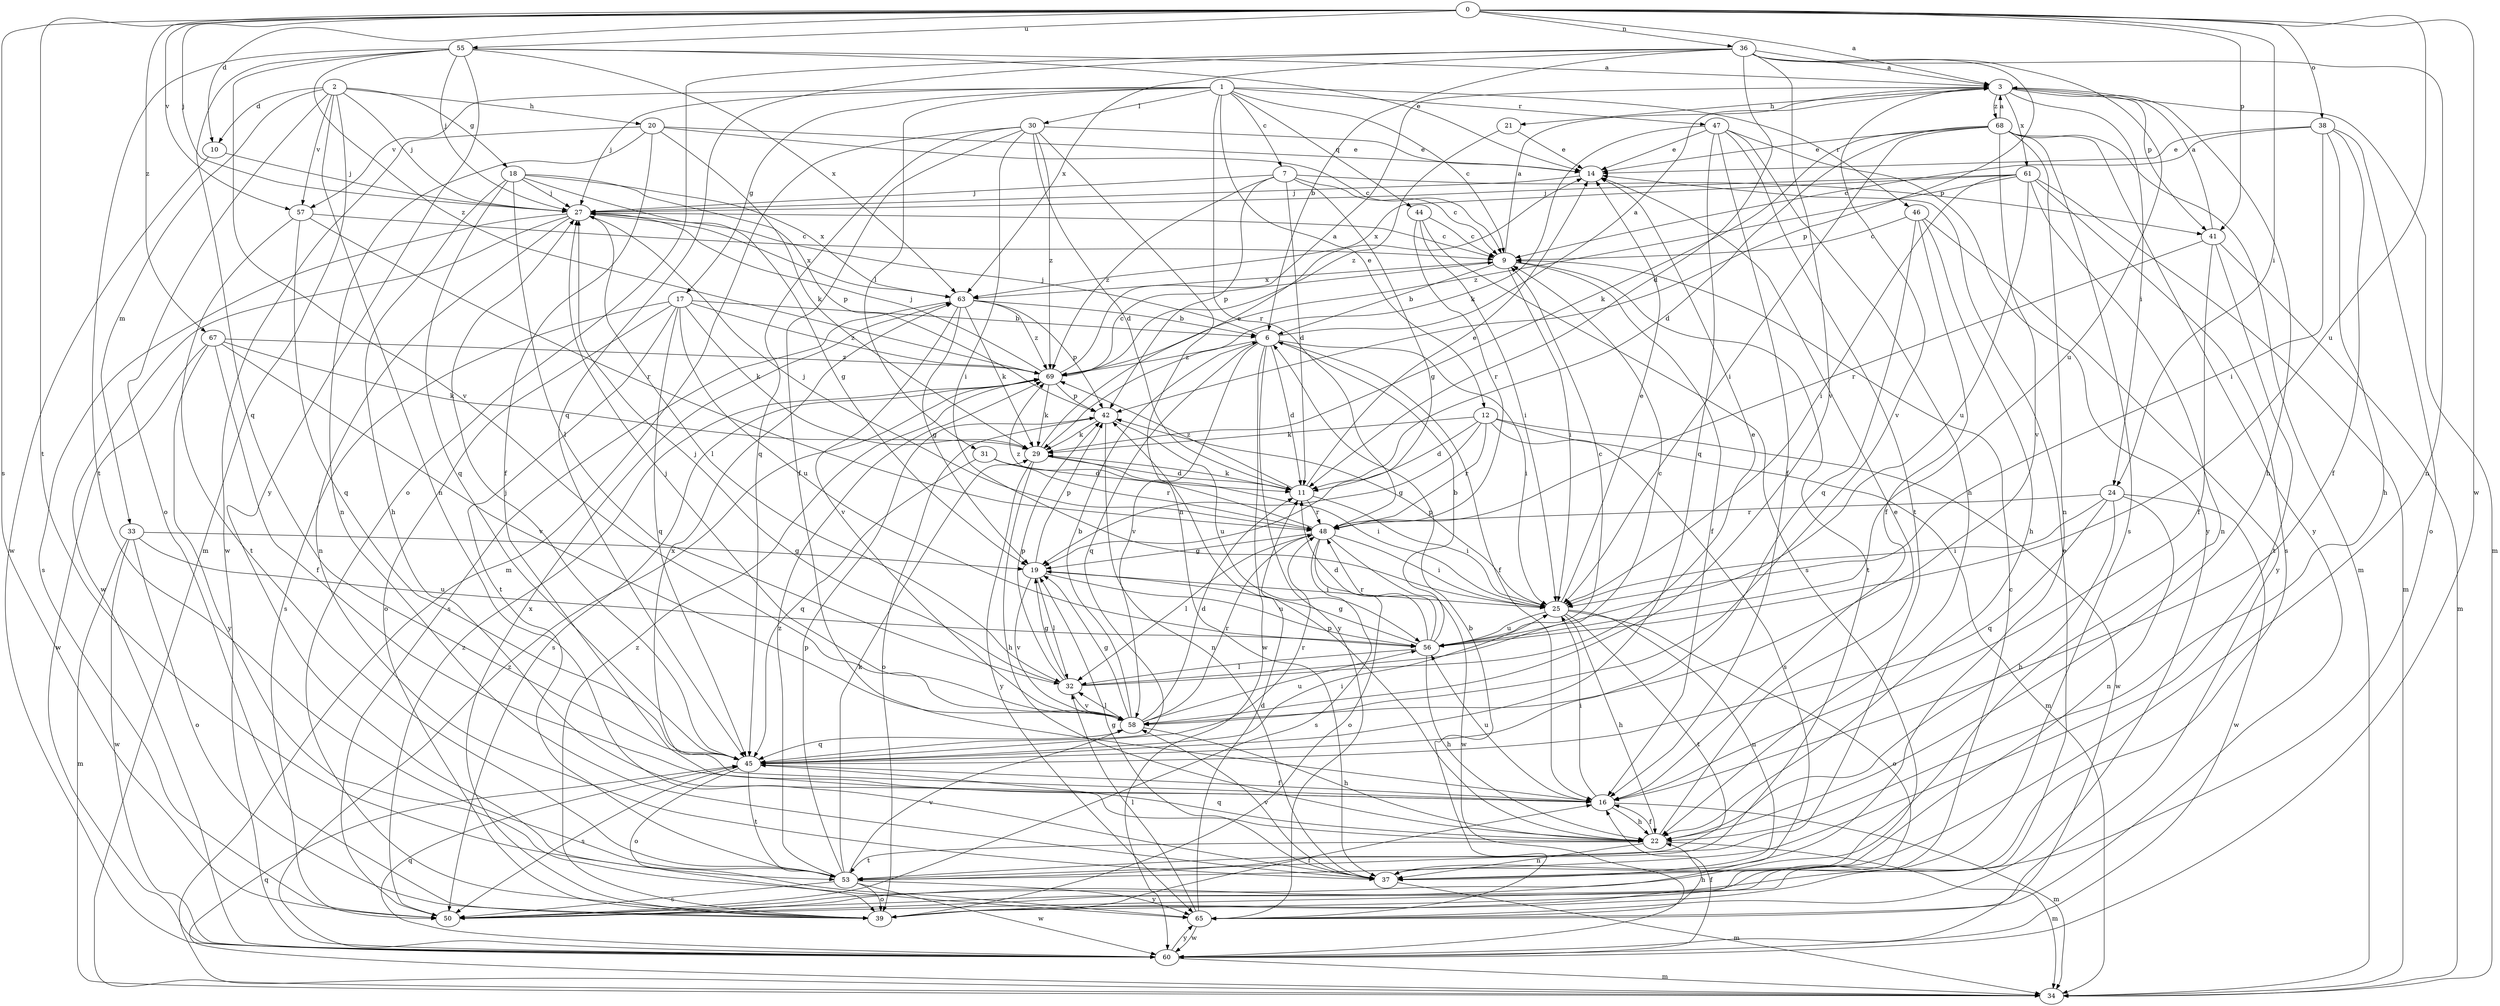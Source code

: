 strict digraph  {
0;
1;
2;
3;
6;
7;
9;
10;
11;
12;
14;
16;
17;
18;
19;
20;
21;
22;
24;
25;
27;
29;
30;
31;
32;
33;
34;
36;
37;
38;
39;
41;
42;
44;
45;
46;
47;
48;
50;
53;
55;
56;
57;
58;
60;
61;
63;
65;
67;
68;
69;
0 -> 3  [label=a];
0 -> 10  [label=d];
0 -> 24  [label=i];
0 -> 27  [label=j];
0 -> 36  [label=n];
0 -> 38  [label=o];
0 -> 41  [label=p];
0 -> 50  [label=s];
0 -> 53  [label=t];
0 -> 55  [label=u];
0 -> 56  [label=u];
0 -> 57  [label=v];
0 -> 60  [label=w];
0 -> 67  [label=z];
1 -> 7  [label=c];
1 -> 9  [label=c];
1 -> 12  [label=e];
1 -> 17  [label=g];
1 -> 27  [label=j];
1 -> 30  [label=l];
1 -> 31  [label=l];
1 -> 44  [label=q];
1 -> 46  [label=r];
1 -> 47  [label=r];
1 -> 48  [label=r];
1 -> 57  [label=v];
2 -> 10  [label=d];
2 -> 18  [label=g];
2 -> 20  [label=h];
2 -> 27  [label=j];
2 -> 33  [label=m];
2 -> 34  [label=m];
2 -> 37  [label=n];
2 -> 39  [label=o];
2 -> 57  [label=v];
3 -> 21  [label=h];
3 -> 22  [label=h];
3 -> 24  [label=i];
3 -> 34  [label=m];
3 -> 41  [label=p];
3 -> 58  [label=v];
3 -> 61  [label=x];
3 -> 68  [label=z];
6 -> 3  [label=a];
6 -> 11  [label=d];
6 -> 16  [label=f];
6 -> 25  [label=i];
6 -> 27  [label=j];
6 -> 45  [label=q];
6 -> 58  [label=v];
6 -> 60  [label=w];
6 -> 65  [label=y];
6 -> 69  [label=z];
7 -> 9  [label=c];
7 -> 11  [label=d];
7 -> 19  [label=g];
7 -> 27  [label=j];
7 -> 41  [label=p];
7 -> 42  [label=p];
7 -> 69  [label=z];
9 -> 3  [label=a];
9 -> 6  [label=b];
9 -> 16  [label=f];
9 -> 25  [label=i];
9 -> 53  [label=t];
9 -> 63  [label=x];
10 -> 27  [label=j];
10 -> 60  [label=w];
11 -> 14  [label=e];
11 -> 25  [label=i];
11 -> 29  [label=k];
11 -> 48  [label=r];
11 -> 69  [label=z];
12 -> 11  [label=d];
12 -> 19  [label=g];
12 -> 29  [label=k];
12 -> 34  [label=m];
12 -> 48  [label=r];
12 -> 50  [label=s];
12 -> 60  [label=w];
14 -> 27  [label=j];
16 -> 22  [label=h];
16 -> 25  [label=i];
16 -> 34  [label=m];
16 -> 56  [label=u];
16 -> 63  [label=x];
17 -> 6  [label=b];
17 -> 29  [label=k];
17 -> 39  [label=o];
17 -> 45  [label=q];
17 -> 50  [label=s];
17 -> 53  [label=t];
17 -> 56  [label=u];
17 -> 69  [label=z];
18 -> 19  [label=g];
18 -> 22  [label=h];
18 -> 27  [label=j];
18 -> 32  [label=l];
18 -> 42  [label=p];
18 -> 45  [label=q];
18 -> 63  [label=x];
19 -> 25  [label=i];
19 -> 32  [label=l];
19 -> 42  [label=p];
19 -> 56  [label=u];
19 -> 58  [label=v];
20 -> 9  [label=c];
20 -> 14  [label=e];
20 -> 16  [label=f];
20 -> 29  [label=k];
20 -> 37  [label=n];
20 -> 60  [label=w];
21 -> 14  [label=e];
21 -> 69  [label=z];
22 -> 14  [label=e];
22 -> 16  [label=f];
22 -> 34  [label=m];
22 -> 37  [label=n];
22 -> 42  [label=p];
22 -> 45  [label=q];
22 -> 53  [label=t];
24 -> 22  [label=h];
24 -> 25  [label=i];
24 -> 37  [label=n];
24 -> 45  [label=q];
24 -> 48  [label=r];
24 -> 60  [label=w];
25 -> 14  [label=e];
25 -> 22  [label=h];
25 -> 37  [label=n];
25 -> 39  [label=o];
25 -> 42  [label=p];
25 -> 53  [label=t];
25 -> 56  [label=u];
27 -> 9  [label=c];
27 -> 32  [label=l];
27 -> 37  [label=n];
27 -> 50  [label=s];
27 -> 60  [label=w];
27 -> 63  [label=x];
29 -> 11  [label=d];
29 -> 14  [label=e];
29 -> 22  [label=h];
29 -> 25  [label=i];
29 -> 65  [label=y];
30 -> 11  [label=d];
30 -> 14  [label=e];
30 -> 16  [label=f];
30 -> 25  [label=i];
30 -> 34  [label=m];
30 -> 37  [label=n];
30 -> 45  [label=q];
30 -> 69  [label=z];
31 -> 11  [label=d];
31 -> 45  [label=q];
31 -> 48  [label=r];
32 -> 9  [label=c];
32 -> 14  [label=e];
32 -> 19  [label=g];
32 -> 27  [label=j];
32 -> 42  [label=p];
32 -> 58  [label=v];
33 -> 19  [label=g];
33 -> 34  [label=m];
33 -> 39  [label=o];
33 -> 56  [label=u];
33 -> 60  [label=w];
34 -> 45  [label=q];
36 -> 3  [label=a];
36 -> 6  [label=b];
36 -> 11  [label=d];
36 -> 37  [label=n];
36 -> 39  [label=o];
36 -> 42  [label=p];
36 -> 45  [label=q];
36 -> 56  [label=u];
36 -> 58  [label=v];
36 -> 63  [label=x];
37 -> 19  [label=g];
37 -> 34  [label=m];
37 -> 58  [label=v];
38 -> 9  [label=c];
38 -> 14  [label=e];
38 -> 16  [label=f];
38 -> 22  [label=h];
38 -> 25  [label=i];
38 -> 39  [label=o];
39 -> 14  [label=e];
39 -> 16  [label=f];
39 -> 63  [label=x];
39 -> 69  [label=z];
41 -> 3  [label=a];
41 -> 16  [label=f];
41 -> 34  [label=m];
41 -> 48  [label=r];
41 -> 53  [label=t];
42 -> 29  [label=k];
42 -> 37  [label=n];
42 -> 39  [label=o];
42 -> 56  [label=u];
44 -> 9  [label=c];
44 -> 25  [label=i];
44 -> 48  [label=r];
44 -> 50  [label=s];
45 -> 16  [label=f];
45 -> 25  [label=i];
45 -> 27  [label=j];
45 -> 39  [label=o];
45 -> 48  [label=r];
45 -> 50  [label=s];
45 -> 53  [label=t];
46 -> 9  [label=c];
46 -> 16  [label=f];
46 -> 22  [label=h];
46 -> 45  [label=q];
46 -> 65  [label=y];
47 -> 14  [label=e];
47 -> 16  [label=f];
47 -> 22  [label=h];
47 -> 29  [label=k];
47 -> 45  [label=q];
47 -> 53  [label=t];
47 -> 65  [label=y];
48 -> 19  [label=g];
48 -> 25  [label=i];
48 -> 27  [label=j];
48 -> 32  [label=l];
48 -> 39  [label=o];
48 -> 50  [label=s];
48 -> 60  [label=w];
48 -> 69  [label=z];
50 -> 9  [label=c];
50 -> 69  [label=z];
53 -> 29  [label=k];
53 -> 39  [label=o];
53 -> 42  [label=p];
53 -> 50  [label=s];
53 -> 58  [label=v];
53 -> 60  [label=w];
53 -> 65  [label=y];
53 -> 69  [label=z];
55 -> 3  [label=a];
55 -> 14  [label=e];
55 -> 27  [label=j];
55 -> 45  [label=q];
55 -> 53  [label=t];
55 -> 58  [label=v];
55 -> 63  [label=x];
55 -> 65  [label=y];
55 -> 69  [label=z];
56 -> 6  [label=b];
56 -> 9  [label=c];
56 -> 11  [label=d];
56 -> 19  [label=g];
56 -> 22  [label=h];
56 -> 32  [label=l];
56 -> 48  [label=r];
57 -> 9  [label=c];
57 -> 45  [label=q];
57 -> 48  [label=r];
57 -> 53  [label=t];
58 -> 6  [label=b];
58 -> 11  [label=d];
58 -> 19  [label=g];
58 -> 22  [label=h];
58 -> 27  [label=j];
58 -> 32  [label=l];
58 -> 45  [label=q];
58 -> 48  [label=r];
58 -> 56  [label=u];
60 -> 16  [label=f];
60 -> 34  [label=m];
60 -> 45  [label=q];
60 -> 65  [label=y];
60 -> 69  [label=z];
61 -> 25  [label=i];
61 -> 27  [label=j];
61 -> 34  [label=m];
61 -> 37  [label=n];
61 -> 50  [label=s];
61 -> 56  [label=u];
61 -> 63  [label=x];
61 -> 69  [label=z];
63 -> 6  [label=b];
63 -> 19  [label=g];
63 -> 29  [label=k];
63 -> 42  [label=p];
63 -> 50  [label=s];
63 -> 58  [label=v];
63 -> 69  [label=z];
65 -> 6  [label=b];
65 -> 11  [label=d];
65 -> 22  [label=h];
65 -> 32  [label=l];
65 -> 60  [label=w];
67 -> 16  [label=f];
67 -> 29  [label=k];
67 -> 58  [label=v];
67 -> 60  [label=w];
67 -> 65  [label=y];
67 -> 69  [label=z];
68 -> 3  [label=a];
68 -> 11  [label=d];
68 -> 14  [label=e];
68 -> 25  [label=i];
68 -> 29  [label=k];
68 -> 34  [label=m];
68 -> 37  [label=n];
68 -> 50  [label=s];
68 -> 58  [label=v];
68 -> 65  [label=y];
69 -> 3  [label=a];
69 -> 9  [label=c];
69 -> 27  [label=j];
69 -> 29  [label=k];
69 -> 42  [label=p];
69 -> 50  [label=s];
}
